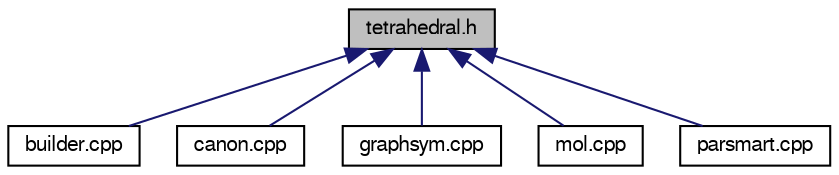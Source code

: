 digraph G
{
  edge [fontname="FreeSans",fontsize="10",labelfontname="FreeSans",labelfontsize="10"];
  node [fontname="FreeSans",fontsize="10",shape=record];
  Node1 [label="tetrahedral.h",height=0.2,width=0.4,color="black", fillcolor="grey75", style="filled" fontcolor="black"];
  Node1 -> Node2 [dir=back,color="midnightblue",fontsize="10",style="solid",fontname="FreeSans"];
  Node2 [label="builder.cpp",height=0.2,width=0.4,color="black", fillcolor="white", style="filled",URL="$builder_8cpp.shtml",tooltip="Handle OBBuilder class."];
  Node1 -> Node3 [dir=back,color="midnightblue",fontsize="10",style="solid",fontname="FreeSans"];
  Node3 [label="canon.cpp",height=0.2,width=0.4,color="black", fillcolor="white", style="filled",URL="$canon_8cpp.shtml",tooltip="Canonical numbering of SMILES, molecules and fragments."];
  Node1 -> Node4 [dir=back,color="midnightblue",fontsize="10",style="solid",fontname="FreeSans"];
  Node4 [label="graphsym.cpp",height=0.2,width=0.4,color="black", fillcolor="white", style="filled",URL="$graphsym_8cpp.shtml",tooltip="XXXX."];
  Node1 -> Node5 [dir=back,color="midnightblue",fontsize="10",style="solid",fontname="FreeSans"];
  Node5 [label="mol.cpp",height=0.2,width=0.4,color="black", fillcolor="white", style="filled",URL="$mol_8cpp.shtml",tooltip="Handle molecules. Implementation of OBMol."];
  Node1 -> Node6 [dir=back,color="midnightblue",fontsize="10",style="solid",fontname="FreeSans"];
  Node6 [label="parsmart.cpp",height=0.2,width=0.4,color="black", fillcolor="white", style="filled",URL="$parsmart_8cpp.shtml",tooltip="Implementation of Daylight SMARTS parser."];
}
